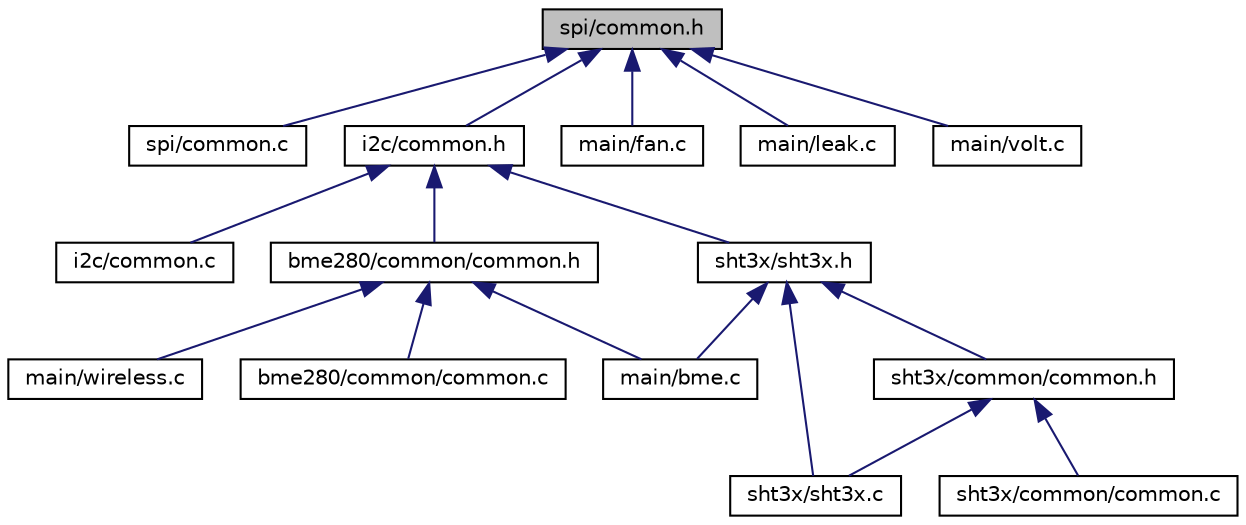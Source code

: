 digraph "spi/common.h"
{
 // LATEX_PDF_SIZE
  edge [fontname="Helvetica",fontsize="10",labelfontname="Helvetica",labelfontsize="10"];
  node [fontname="Helvetica",fontsize="10",shape=record];
  Node1 [label="spi/common.h",height=0.2,width=0.4,color="black", fillcolor="grey75", style="filled", fontcolor="black",tooltip="Common declarations for SPI operations."];
  Node1 -> Node2 [dir="back",color="midnightblue",fontsize="10",style="solid",fontname="Helvetica"];
  Node2 [label="spi/common.c",height=0.2,width=0.4,color="black", fillcolor="white", style="filled",URL="$spi_2common_8c.html",tooltip="Common functions for SPI operations."];
  Node1 -> Node3 [dir="back",color="midnightblue",fontsize="10",style="solid",fontname="Helvetica"];
  Node3 [label="i2c/common.h",height=0.2,width=0.4,color="black", fillcolor="white", style="filled",URL="$i2c_2common_8h.html",tooltip="Common declarations for I2C operations."];
  Node3 -> Node4 [dir="back",color="midnightblue",fontsize="10",style="solid",fontname="Helvetica"];
  Node4 [label="i2c/common.c",height=0.2,width=0.4,color="black", fillcolor="white", style="filled",URL="$i2c_2common_8c.html",tooltip="Common functions for I2C operations."];
  Node3 -> Node5 [dir="back",color="midnightblue",fontsize="10",style="solid",fontname="Helvetica"];
  Node5 [label="bme280/common/common.h",height=0.2,width=0.4,color="black", fillcolor="white", style="filled",URL="$bme280_2common_2common_8h.html",tooltip="Common declarations for BME280 operation on AM335x."];
  Node5 -> Node6 [dir="back",color="midnightblue",fontsize="10",style="solid",fontname="Helvetica"];
  Node6 [label="main/bme.c",height=0.2,width=0.4,color="black", fillcolor="white", style="filled",URL="$bme_8c.html",tooltip="Main starting point for BME280 sensor module."];
  Node5 -> Node7 [dir="back",color="midnightblue",fontsize="10",style="solid",fontname="Helvetica"];
  Node7 [label="main/wireless.c",height=0.2,width=0.4,color="black", fillcolor="white", style="filled",URL="$wireless_8c.html",tooltip="Main starting point for wireless SIMAR."];
  Node5 -> Node8 [dir="back",color="midnightblue",fontsize="10",style="solid",fontname="Helvetica"];
  Node8 [label="bme280/common/common.c",height=0.2,width=0.4,color="black", fillcolor="white", style="filled",URL="$bme280_2common_2common_8c.html",tooltip="Common functions for BMx device operation on AM335x."];
  Node3 -> Node9 [dir="back",color="midnightblue",fontsize="10",style="solid",fontname="Helvetica"];
  Node9 [label="sht3x/sht3x.h",height=0.2,width=0.4,color="black", fillcolor="white", style="filled",URL="$sht3x_8h.html",tooltip="Sensirion SHT driver interface."];
  Node9 -> Node6 [dir="back",color="midnightblue",fontsize="10",style="solid",fontname="Helvetica"];
  Node9 -> Node10 [dir="back",color="midnightblue",fontsize="10",style="solid",fontname="Helvetica"];
  Node10 [label="sht3x/sht3x.c",height=0.2,width=0.4,color="black", fillcolor="white", style="filled",URL="$sht3x_8c.html",tooltip="Sensirion SHT3x driver implementation."];
  Node9 -> Node11 [dir="back",color="midnightblue",fontsize="10",style="solid",fontname="Helvetica"];
  Node11 [label="sht3x/common/common.h",height=0.2,width=0.4,color="black", fillcolor="white", style="filled",URL="$sht3x_2common_2common_8h.html",tooltip=" "];
  Node11 -> Node10 [dir="back",color="midnightblue",fontsize="10",style="solid",fontname="Helvetica"];
  Node11 -> Node12 [dir="back",color="midnightblue",fontsize="10",style="solid",fontname="Helvetica"];
  Node12 [label="sht3x/common/common.c",height=0.2,width=0.4,color="black", fillcolor="white", style="filled",URL="$sht3x_2common_2common_8c.html",tooltip=" "];
  Node1 -> Node13 [dir="back",color="midnightblue",fontsize="10",style="solid",fontname="Helvetica"];
  Node13 [label="main/fan.c",height=0.2,width=0.4,color="black", fillcolor="white", style="filled",URL="$fan_8c.html",tooltip="Main starting point for fan RPM sensor module."];
  Node1 -> Node14 [dir="back",color="midnightblue",fontsize="10",style="solid",fontname="Helvetica"];
  Node14 [label="main/leak.c",height=0.2,width=0.4,color="black", fillcolor="white", style="filled",URL="$leak_8c.html",tooltip="Main starting point for fan RPM sensor module."];
  Node1 -> Node15 [dir="back",color="midnightblue",fontsize="10",style="solid",fontname="Helvetica"];
  Node15 [label="main/volt.c",height=0.2,width=0.4,color="black", fillcolor="white", style="filled",URL="$volt_8c.html",tooltip="Main starting point for AC board module."];
}
